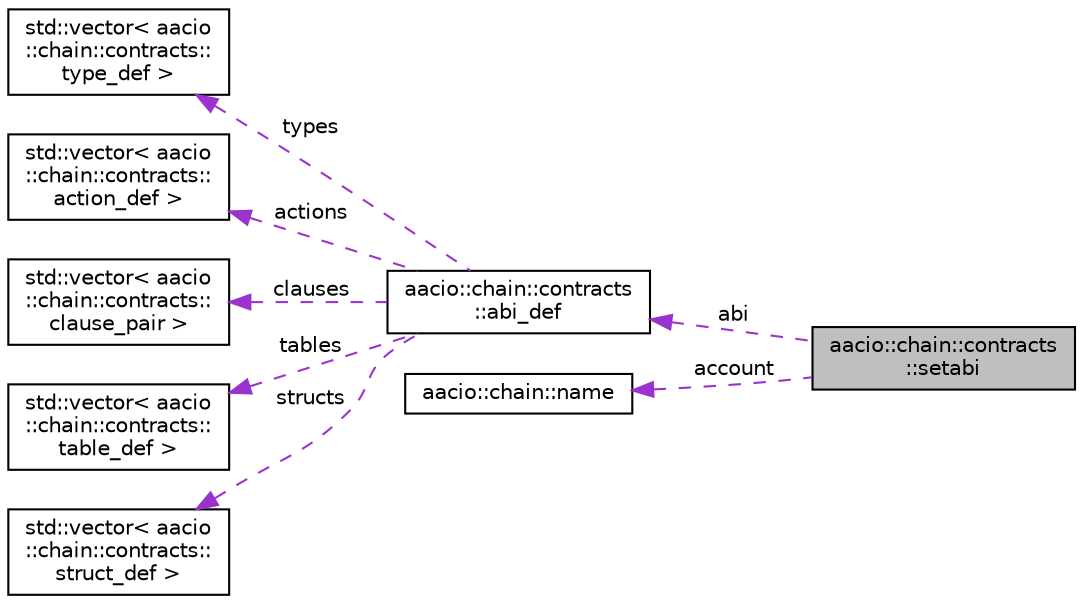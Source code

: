 digraph "aacio::chain::contracts::setabi"
{
  edge [fontname="Helvetica",fontsize="10",labelfontname="Helvetica",labelfontsize="10"];
  node [fontname="Helvetica",fontsize="10",shape=record];
  rankdir="LR";
  Node1 [label="aacio::chain::contracts\l::setabi",height=0.2,width=0.4,color="black", fillcolor="grey75", style="filled", fontcolor="black"];
  Node2 -> Node1 [dir="back",color="darkorchid3",fontsize="10",style="dashed",label=" abi" ,fontname="Helvetica"];
  Node2 [label="aacio::chain::contracts\l::abi_def",height=0.2,width=0.4,color="black", fillcolor="white", style="filled",URL="$structaacio_1_1chain_1_1contracts_1_1abi__def.html"];
  Node3 -> Node2 [dir="back",color="darkorchid3",fontsize="10",style="dashed",label=" types" ,fontname="Helvetica"];
  Node3 [label="std::vector\< aacio\l::chain::contracts::\ltype_def \>",height=0.2,width=0.4,color="black", fillcolor="white", style="filled",URL="$classstd_1_1vector.html"];
  Node4 -> Node2 [dir="back",color="darkorchid3",fontsize="10",style="dashed",label=" actions" ,fontname="Helvetica"];
  Node4 [label="std::vector\< aacio\l::chain::contracts::\laction_def \>",height=0.2,width=0.4,color="black", fillcolor="white", style="filled",URL="$classstd_1_1vector.html"];
  Node5 -> Node2 [dir="back",color="darkorchid3",fontsize="10",style="dashed",label=" clauses" ,fontname="Helvetica"];
  Node5 [label="std::vector\< aacio\l::chain::contracts::\lclause_pair \>",height=0.2,width=0.4,color="black", fillcolor="white", style="filled",URL="$classstd_1_1vector.html"];
  Node6 -> Node2 [dir="back",color="darkorchid3",fontsize="10",style="dashed",label=" tables" ,fontname="Helvetica"];
  Node6 [label="std::vector\< aacio\l::chain::contracts::\ltable_def \>",height=0.2,width=0.4,color="black", fillcolor="white", style="filled",URL="$classstd_1_1vector.html"];
  Node7 -> Node2 [dir="back",color="darkorchid3",fontsize="10",style="dashed",label=" structs" ,fontname="Helvetica"];
  Node7 [label="std::vector\< aacio\l::chain::contracts::\lstruct_def \>",height=0.2,width=0.4,color="black", fillcolor="white", style="filled",URL="$classstd_1_1vector.html"];
  Node8 -> Node1 [dir="back",color="darkorchid3",fontsize="10",style="dashed",label=" account" ,fontname="Helvetica"];
  Node8 [label="aacio::chain::name",height=0.2,width=0.4,color="black", fillcolor="white", style="filled",URL="$structaacio_1_1chain_1_1name.html"];
}
